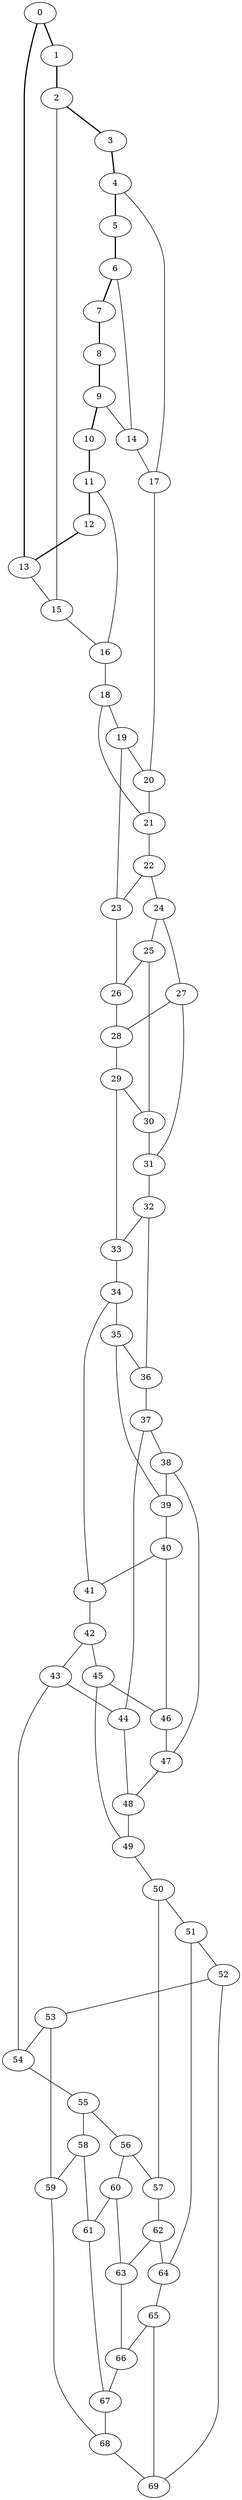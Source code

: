 //Inside of this graph isn't 3-connected
graph G {
0 [ pos = " 22.50,0.00!" ];
0 -- 1[style=bold];
0 -- 13[style=bold];
1 [ pos = " 20.27,9.76!" ];
1 -- 2[style=bold];
2 [ pos = " 14.03,17.59!" ];
2 -- 3[style=bold];
2 -- 15;
3 [ pos = " 5.01,21.94!" ];
3 -- 4[style=bold];
4 [ pos = " -5.01,21.94!" ];
4 -- 5[style=bold];
4 -- 17;
5 [ pos = " -14.03,17.59!" ];
5 -- 6[style=bold];
6 [ pos = " -20.27,9.76!" ];
6 -- 7[style=bold];
6 -- 14;
7 [ pos = " -22.50,0.00!" ];
7 -- 8[style=bold];
8 [ pos = " -20.27,-9.76!" ];
8 -- 9[style=bold];
9 [ pos = " -14.03,-17.59!" ];
9 -- 10[style=bold];
9 -- 14;
10 [ pos = " -5.01,-21.94!" ];
10 -- 11[style=bold];
11 [ pos = " 5.01,-21.94!" ];
11 -- 12[style=bold];
11 -- 16;
12 [ pos = " 14.03,-17.59!" ];
12 -- 13[style=bold];
13 [ pos = " 20.27,-9.76!" ];
13 -- 15;
14 -- 17;
15 -- 16;
16 -- 18;
17 -- 20;
18 -- 19;
18 -- 21;
19 -- 20;
19 -- 23;
20 -- 21;
21 -- 22;
22 -- 23;
22 -- 24;
23 -- 26;
24 -- 25;
24 -- 27;
25 -- 26;
25 -- 30;
26 -- 28;
27 -- 28;
27 -- 31;
28 -- 29;
29 -- 30;
29 -- 33;
30 -- 31;
31 -- 32;
32 -- 33;
32 -- 36;
33 -- 34;
34 -- 35;
34 -- 41;
35 -- 36;
35 -- 39;
36 -- 37;
37 -- 38;
37 -- 44;
38 -- 39;
38 -- 47;
39 -- 40;
40 -- 41;
40 -- 46;
41 -- 42;
42 -- 43;
42 -- 45;
43 -- 44;
43 -- 54;
44 -- 48;
45 -- 46;
45 -- 49;
46 -- 47;
47 -- 48;
48 -- 49;
49 -- 50;
50 -- 51;
50 -- 57;
51 -- 52;
51 -- 64;
52 -- 53;
52 -- 69;
53 -- 54;
53 -- 59;
54 -- 55;
55 -- 56;
55 -- 58;
56 -- 57;
56 -- 60;
57 -- 62;
58 -- 59;
58 -- 61;
59 -- 68;
60 -- 61;
60 -- 63;
61 -- 67;
62 -- 63;
62 -- 64;
63 -- 66;
64 -- 65;
65 -- 66;
65 -- 69;
66 -- 67;
67 -- 68;
68 -- 69;
}
